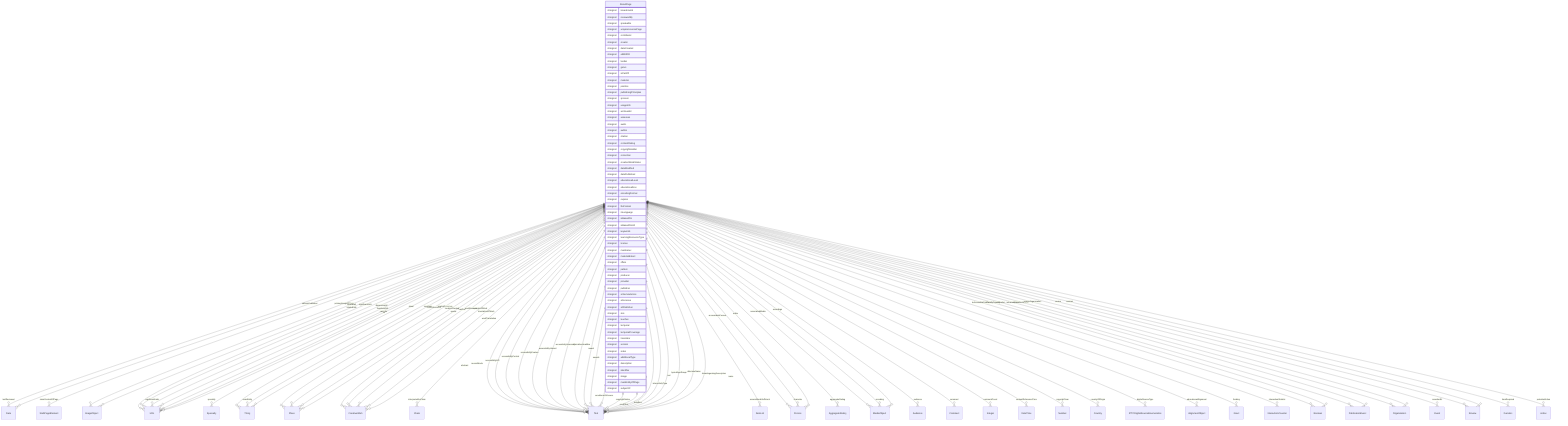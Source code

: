 erDiagram
AboutPage {
    stringList breadcrumb  
    stringList reviewedBy  
    stringList speakable  
    stringList acquireLicensePage  
    stringList contributor  
    stringList creator  
    stringList dateCreated  
    stringList editEIDR  
    stringList funder  
    stringList genre  
    stringList isPartOf  
    stringList material  
    stringList position  
    stringList publishingPrinciples  
    stringList sponsor  
    stringList usageInfo  
    stringList archivedAt  
    stringList assesses  
    stringList audio  
    stringList author  
    stringList citation  
    stringList contentRating  
    stringList copyrightHolder  
    stringList correction  
    stringList creativeWorkStatus  
    stringList dateModified  
    stringList datePublished  
    stringList educationalLevel  
    stringList educationalUse  
    stringList encodingFormat  
    stringList expires  
    stringList fileFormat  
    stringList inLanguage  
    stringList isBasedOn  
    stringList isBasedOnUrl  
    stringList keywords  
    stringList learningResourceType  
    stringList license  
    stringList maintainer  
    stringList materialExtent  
    stringList offers  
    stringList pattern  
    stringList producer  
    stringList provider  
    stringList publisher  
    stringList schemaVersion  
    stringList sdLicense  
    stringList sdPublisher  
    stringList size  
    stringList teaches  
    stringList temporal  
    stringList temporalCoverage  
    stringList translator  
    stringList version  
    stringList video  
    stringList additionalType  
    stringList description  
    stringList identifier  
    stringList image  
    stringList mainEntityOfPage  
    stringList subjectOf  
}

AboutPage ||--}o Date : "lastReviewed"
AboutPage ||--}o WebPageElement : "mainContentOfPage"
AboutPage ||--}o ImageObject : "primaryImageOfPage"
AboutPage ||--}o URL : "relatedLink"
AboutPage ||--}o URL : "significantLink"
AboutPage ||--}o URL : "significantLinks"
AboutPage ||--}o Specialty : "specialty"
AboutPage ||--}o Thing : "about"
AboutPage ||--}o Place : "contentLocation"
AboutPage ||--}o CreativeWork : "hasPart"
AboutPage ||--}o Claim : "interpretedAsClaim"
AboutPage ||--}o Thing : "mainEntity"
AboutPage ||--}o Place : "spatialCoverage"
AboutPage ||--}o CreativeWork : "workExample"
AboutPage ||--}o Text : "abstract"
AboutPage ||--}o Text : "accessMode"
AboutPage ||--}o ItemList : "accessModeSufficient"
AboutPage ||--}o Text : "accessibilityAPI"
AboutPage ||--}o Text : "accessibilityControl"
AboutPage ||--}o Text : "accessibilityFeature"
AboutPage ||--}o Text : "accessibilityHazard"
AboutPage ||--}o Text : "accessibilitySummary"
AboutPage ||--}o Person : "accountablePerson"
AboutPage ||--}o AggregateRating : "aggregateRating"
AboutPage ||--}o Text : "alternativeHeadline"
AboutPage ||--}o MediaObject : "associatedMedia"
AboutPage ||--}o Audience : "audience"
AboutPage ||--}o Text : "award"
AboutPage ||--}o Text : "awards"
AboutPage ||--}o Person : "character"
AboutPage ||--}o Comment : "comment"
AboutPage ||--}o Integer : "commentCount"
AboutPage ||--}o Text : "conditionsOfAccess"
AboutPage ||--}o DateTime : "contentReferenceTime"
AboutPage ||--}o Text : "copyrightNotice"
AboutPage ||--}o Number : "copyrightYear"
AboutPage ||--}o Country : "countryOfOrigin"
AboutPage ||--}o Text : "creditText"
AboutPage ||--}o IPTCDigitalSourceEnumeration : "digitalSourceType"
AboutPage ||--}o URL : "discussionUrl"
AboutPage ||--}o Person : "editor"
AboutPage ||--}o AlignmentObject : "educationalAlignment"
AboutPage ||--}o MediaObject : "encoding"
AboutPage ||--}o MediaObject : "encodings"
AboutPage ||--}o CreativeWork : "exampleOfWork"
AboutPage ||--}o Grant : "funding"
AboutPage ||--}o Text : "headline"
AboutPage ||--}o InteractionCounter : "interactionStatistic"
AboutPage ||--}o Text : "interactivityType"
AboutPage ||--}o Boolean : "isAccessibleForFree"
AboutPage ||--}o Boolean : "isFamilyFriendly"
AboutPage ||--}o Place : "locationCreated"
AboutPage ||--}o Thing : "mentions"
AboutPage ||--}o PublicationEvent : "publication"
AboutPage ||--}o Organization : "publisherImprint"
AboutPage ||--}o Event : "recordedAt"
AboutPage ||--}o PublicationEvent : "releasedEvent"
AboutPage ||--}o Review : "review"
AboutPage ||--}o Review : "reviews"
AboutPage ||--}o Date : "sdDatePublished"
AboutPage ||--}o Organization : "sourceOrganization"
AboutPage ||--}o Place : "spatial"
AboutPage ||--}o Text : "text"
AboutPage ||--}o ImageObject : "thumbnail"
AboutPage ||--}o URL : "thumbnailUrl"
AboutPage ||--}o Duration : "timeRequired"
AboutPage ||--}o CreativeWork : "translationOfWork"
AboutPage ||--}o Text : "typicalAgeRange"
AboutPage ||--}o CreativeWork : "workTranslation"
AboutPage ||--}o Text : "alternateName"
AboutPage ||--}o Text : "disambiguatingDescription"
AboutPage ||--}o Text : "name"
AboutPage ||--}o URL : "sameAs"
AboutPage ||--}o Action : "potentialAction"
AboutPage ||--}o URL : "url"